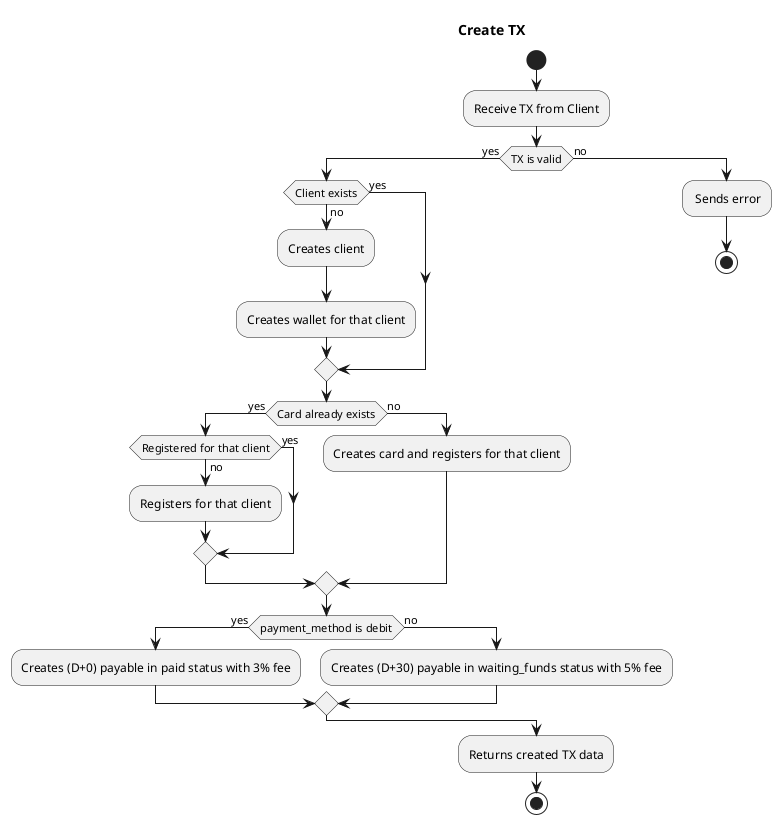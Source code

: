 @startuml 
start
title \t\t\t\t\t\t\tCreate TX
:Receive TX from Client;
if (TX is valid) then (yes)
  if (Client exists) then (yes)
  else (no)
    :Creates client;
    :Creates wallet for that client;
  endif
  if (Card already exists) then (yes)
    if (Registered for that client) then (yes)
    else (no)
      :Registers for that client;
    endif
  else (no)
    :Creates card and registers for that client;
  endif
  if (payment_method is debit) then (yes)
    :Creates (D+0) payable in paid status with 3% fee;
  else (no)
     :Creates (D+30) payable in waiting_funds status with 5% fee;
  endif
else (no)
  : Sends error;  
  stop
endif
:Returns created TX data;
stop
@enduml
